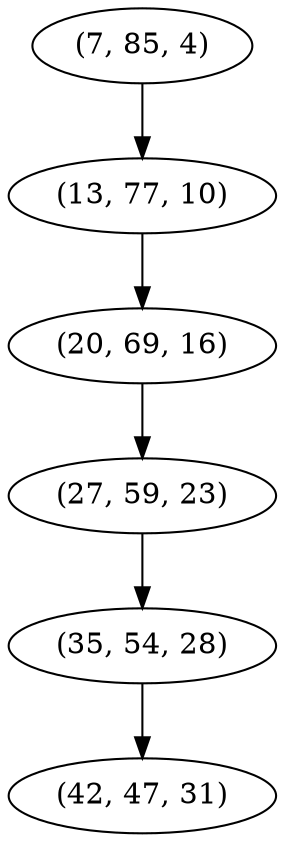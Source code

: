 digraph tree {
    "(7, 85, 4)";
    "(13, 77, 10)";
    "(20, 69, 16)";
    "(27, 59, 23)";
    "(35, 54, 28)";
    "(42, 47, 31)";
    "(7, 85, 4)" -> "(13, 77, 10)";
    "(13, 77, 10)" -> "(20, 69, 16)";
    "(20, 69, 16)" -> "(27, 59, 23)";
    "(27, 59, 23)" -> "(35, 54, 28)";
    "(35, 54, 28)" -> "(42, 47, 31)";
}
